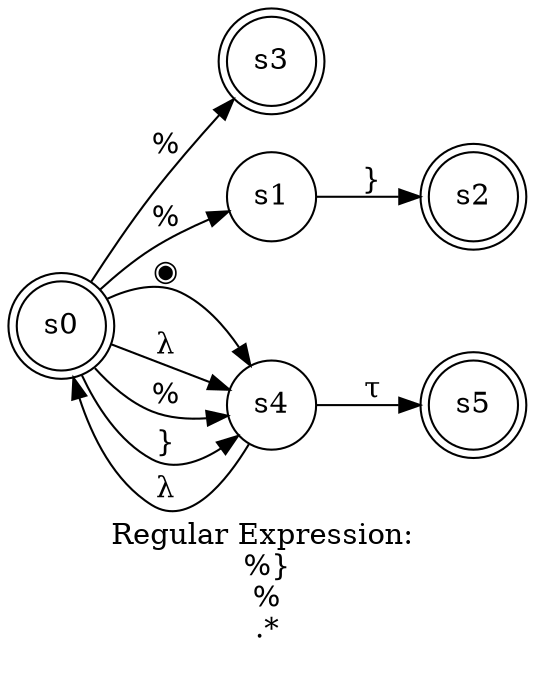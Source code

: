 digraph finite_state_machine {
	label="Regular Expression: \n%}
%
.*

";
	rankdir=LR;
	size="8,5"
	node [shape = doublecircle]; s0 s2 s3 s5;
	node [shape = circle];
	s0 -> s1 [ label = "%" ];
	s0 -> s3 [ label = "%" ];
	s0 -> s4 [ label = "◉" ];
	s0 -> s4 [ label = "λ" ];
	s0 -> s4 [ label = "%" ];
	s0 -> s4 [ label = "}" ];
	s1 -> s2 [ label = "}" ];
	s4 -> s0 [ label = "λ" ];
	s4 -> s5 [ label = "τ" ];
}
